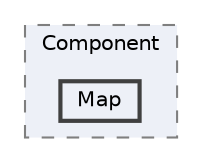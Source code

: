digraph "C:/Users/むずでょ/Documents/Unity Projects/RMU-1-00-00-Research/Assets/RPGMaker/Codebase/Runtime/Map/Component/Map"
{
 // LATEX_PDF_SIZE
  bgcolor="transparent";
  edge [fontname=Helvetica,fontsize=10,labelfontname=Helvetica,labelfontsize=10];
  node [fontname=Helvetica,fontsize=10,shape=box,height=0.2,width=0.4];
  compound=true
  subgraph clusterdir_236974a4c31e271d4db64b41be6049be {
    graph [ bgcolor="#edf0f7", pencolor="grey50", label="Component", fontname=Helvetica,fontsize=10 style="filled,dashed", URL="dir_236974a4c31e271d4db64b41be6049be.html",tooltip=""]
  dir_37e05ebf81e80082e16989a83e50282e [label="Map", fillcolor="#edf0f7", color="grey25", style="filled,bold", URL="dir_37e05ebf81e80082e16989a83e50282e.html",tooltip=""];
  }
}
